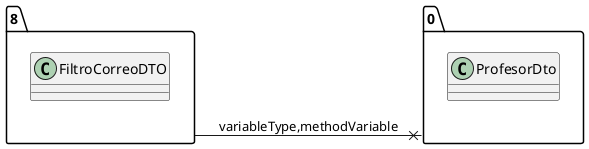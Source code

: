 @startuml 
allow_mixing
left to right direction
package "8"{
class FiltroCorreoDTO

}
package "0"{
class ProfesorDto

}
"8" --x "0":variableType,methodVariable
@enduml
